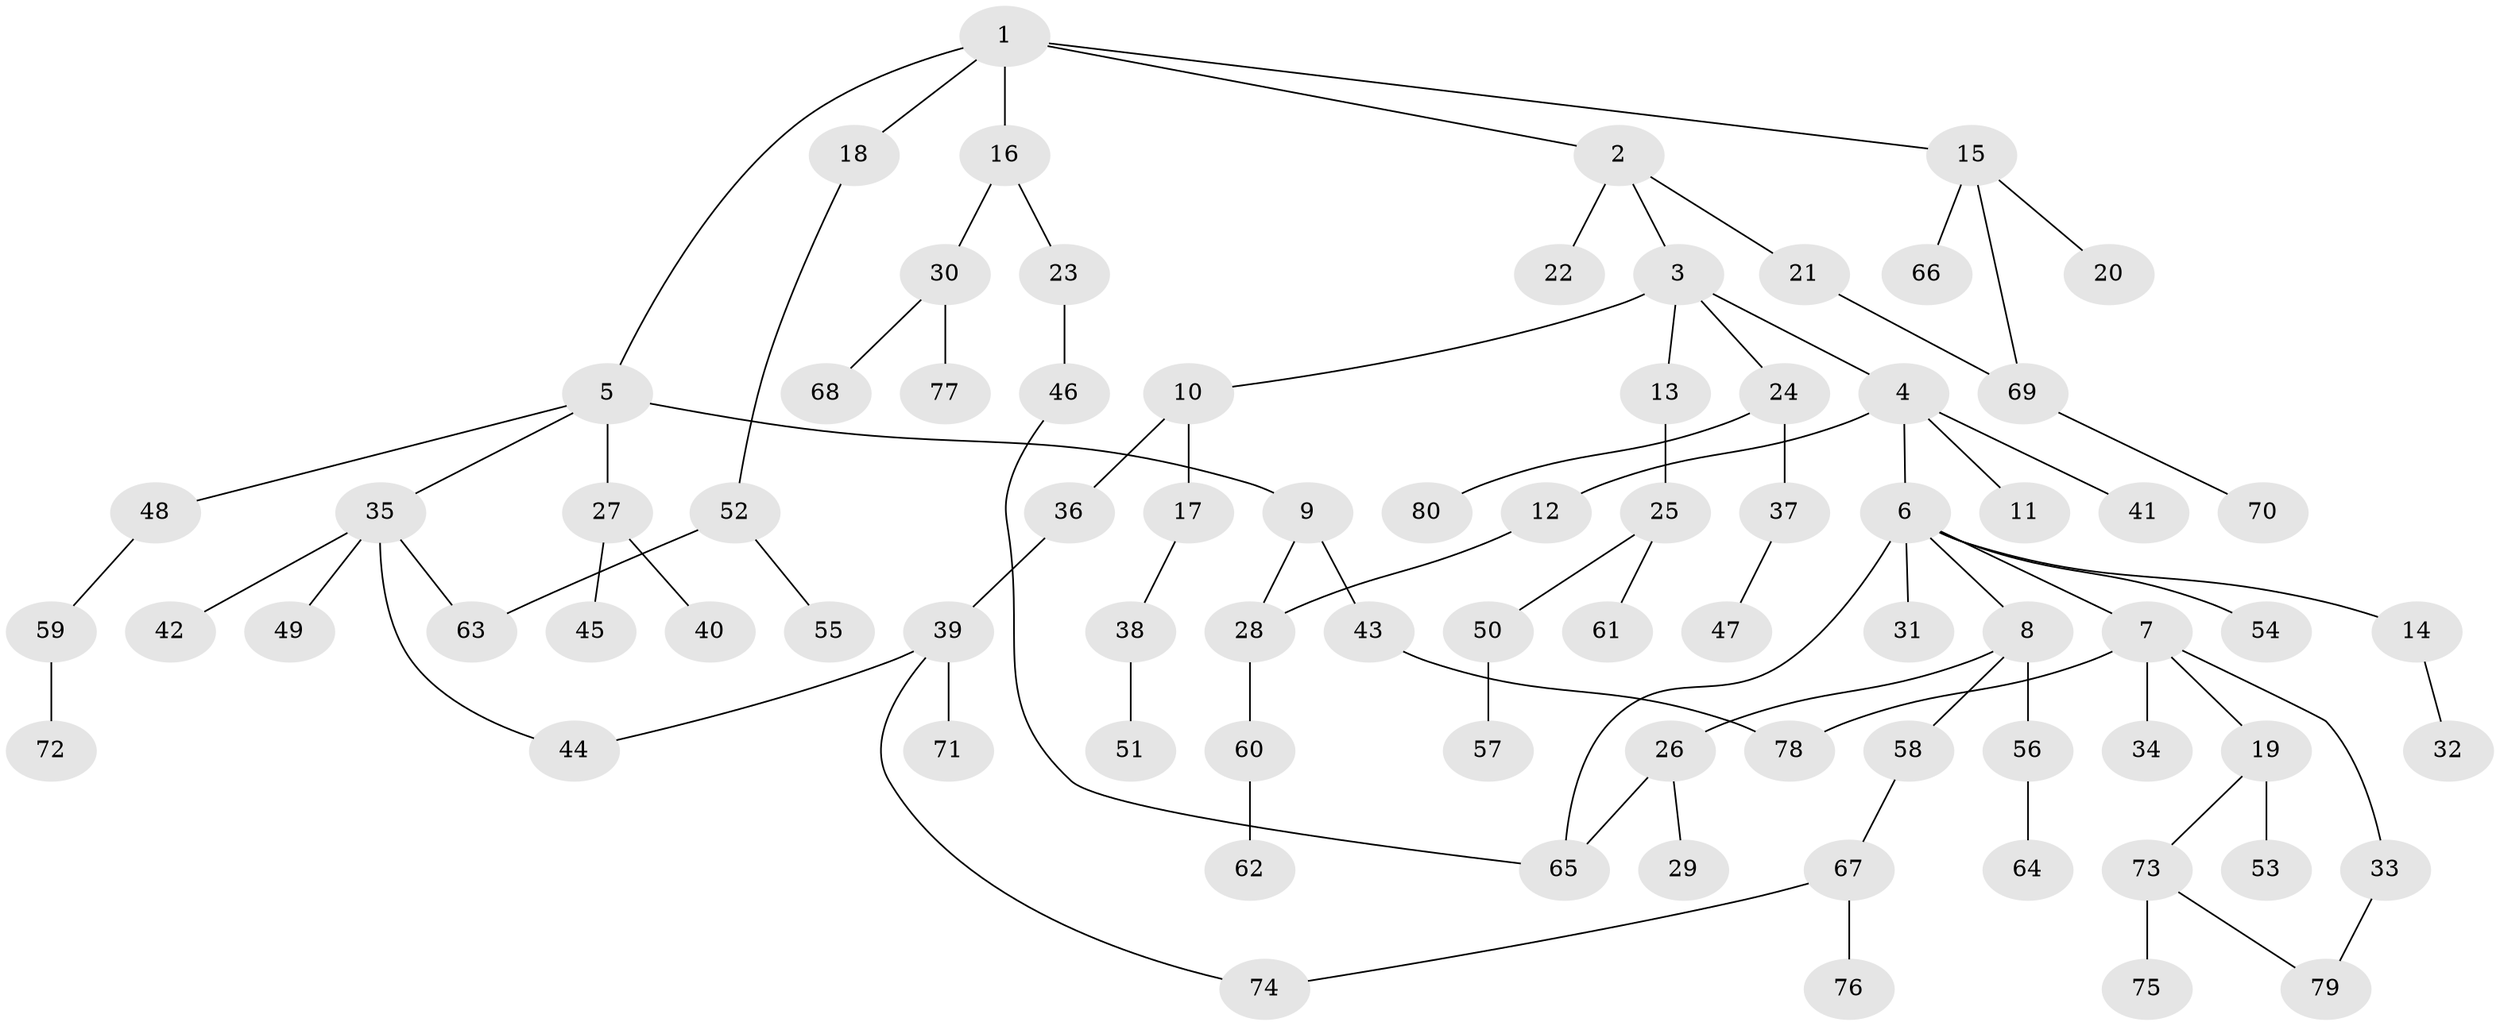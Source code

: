 // Generated by graph-tools (version 1.1) at 2025/13/03/09/25 04:13:35]
// undirected, 80 vertices, 88 edges
graph export_dot {
graph [start="1"]
  node [color=gray90,style=filled];
  1;
  2;
  3;
  4;
  5;
  6;
  7;
  8;
  9;
  10;
  11;
  12;
  13;
  14;
  15;
  16;
  17;
  18;
  19;
  20;
  21;
  22;
  23;
  24;
  25;
  26;
  27;
  28;
  29;
  30;
  31;
  32;
  33;
  34;
  35;
  36;
  37;
  38;
  39;
  40;
  41;
  42;
  43;
  44;
  45;
  46;
  47;
  48;
  49;
  50;
  51;
  52;
  53;
  54;
  55;
  56;
  57;
  58;
  59;
  60;
  61;
  62;
  63;
  64;
  65;
  66;
  67;
  68;
  69;
  70;
  71;
  72;
  73;
  74;
  75;
  76;
  77;
  78;
  79;
  80;
  1 -- 2;
  1 -- 5;
  1 -- 15;
  1 -- 16;
  1 -- 18;
  2 -- 3;
  2 -- 21;
  2 -- 22;
  3 -- 4;
  3 -- 10;
  3 -- 13;
  3 -- 24;
  4 -- 6;
  4 -- 11;
  4 -- 12;
  4 -- 41;
  5 -- 9;
  5 -- 27;
  5 -- 35;
  5 -- 48;
  6 -- 7;
  6 -- 8;
  6 -- 14;
  6 -- 31;
  6 -- 54;
  6 -- 65;
  7 -- 19;
  7 -- 33;
  7 -- 34;
  7 -- 78;
  8 -- 26;
  8 -- 56;
  8 -- 58;
  9 -- 28;
  9 -- 43;
  10 -- 17;
  10 -- 36;
  12 -- 28;
  13 -- 25;
  14 -- 32;
  15 -- 20;
  15 -- 66;
  15 -- 69;
  16 -- 23;
  16 -- 30;
  17 -- 38;
  18 -- 52;
  19 -- 53;
  19 -- 73;
  21 -- 69;
  23 -- 46;
  24 -- 37;
  24 -- 80;
  25 -- 50;
  25 -- 61;
  26 -- 29;
  26 -- 65;
  27 -- 40;
  27 -- 45;
  28 -- 60;
  30 -- 68;
  30 -- 77;
  33 -- 79;
  35 -- 42;
  35 -- 49;
  35 -- 44;
  35 -- 63;
  36 -- 39;
  37 -- 47;
  38 -- 51;
  39 -- 44;
  39 -- 71;
  39 -- 74;
  43 -- 78;
  46 -- 65;
  48 -- 59;
  50 -- 57;
  52 -- 55;
  52 -- 63;
  56 -- 64;
  58 -- 67;
  59 -- 72;
  60 -- 62;
  67 -- 76;
  67 -- 74;
  69 -- 70;
  73 -- 75;
  73 -- 79;
}
